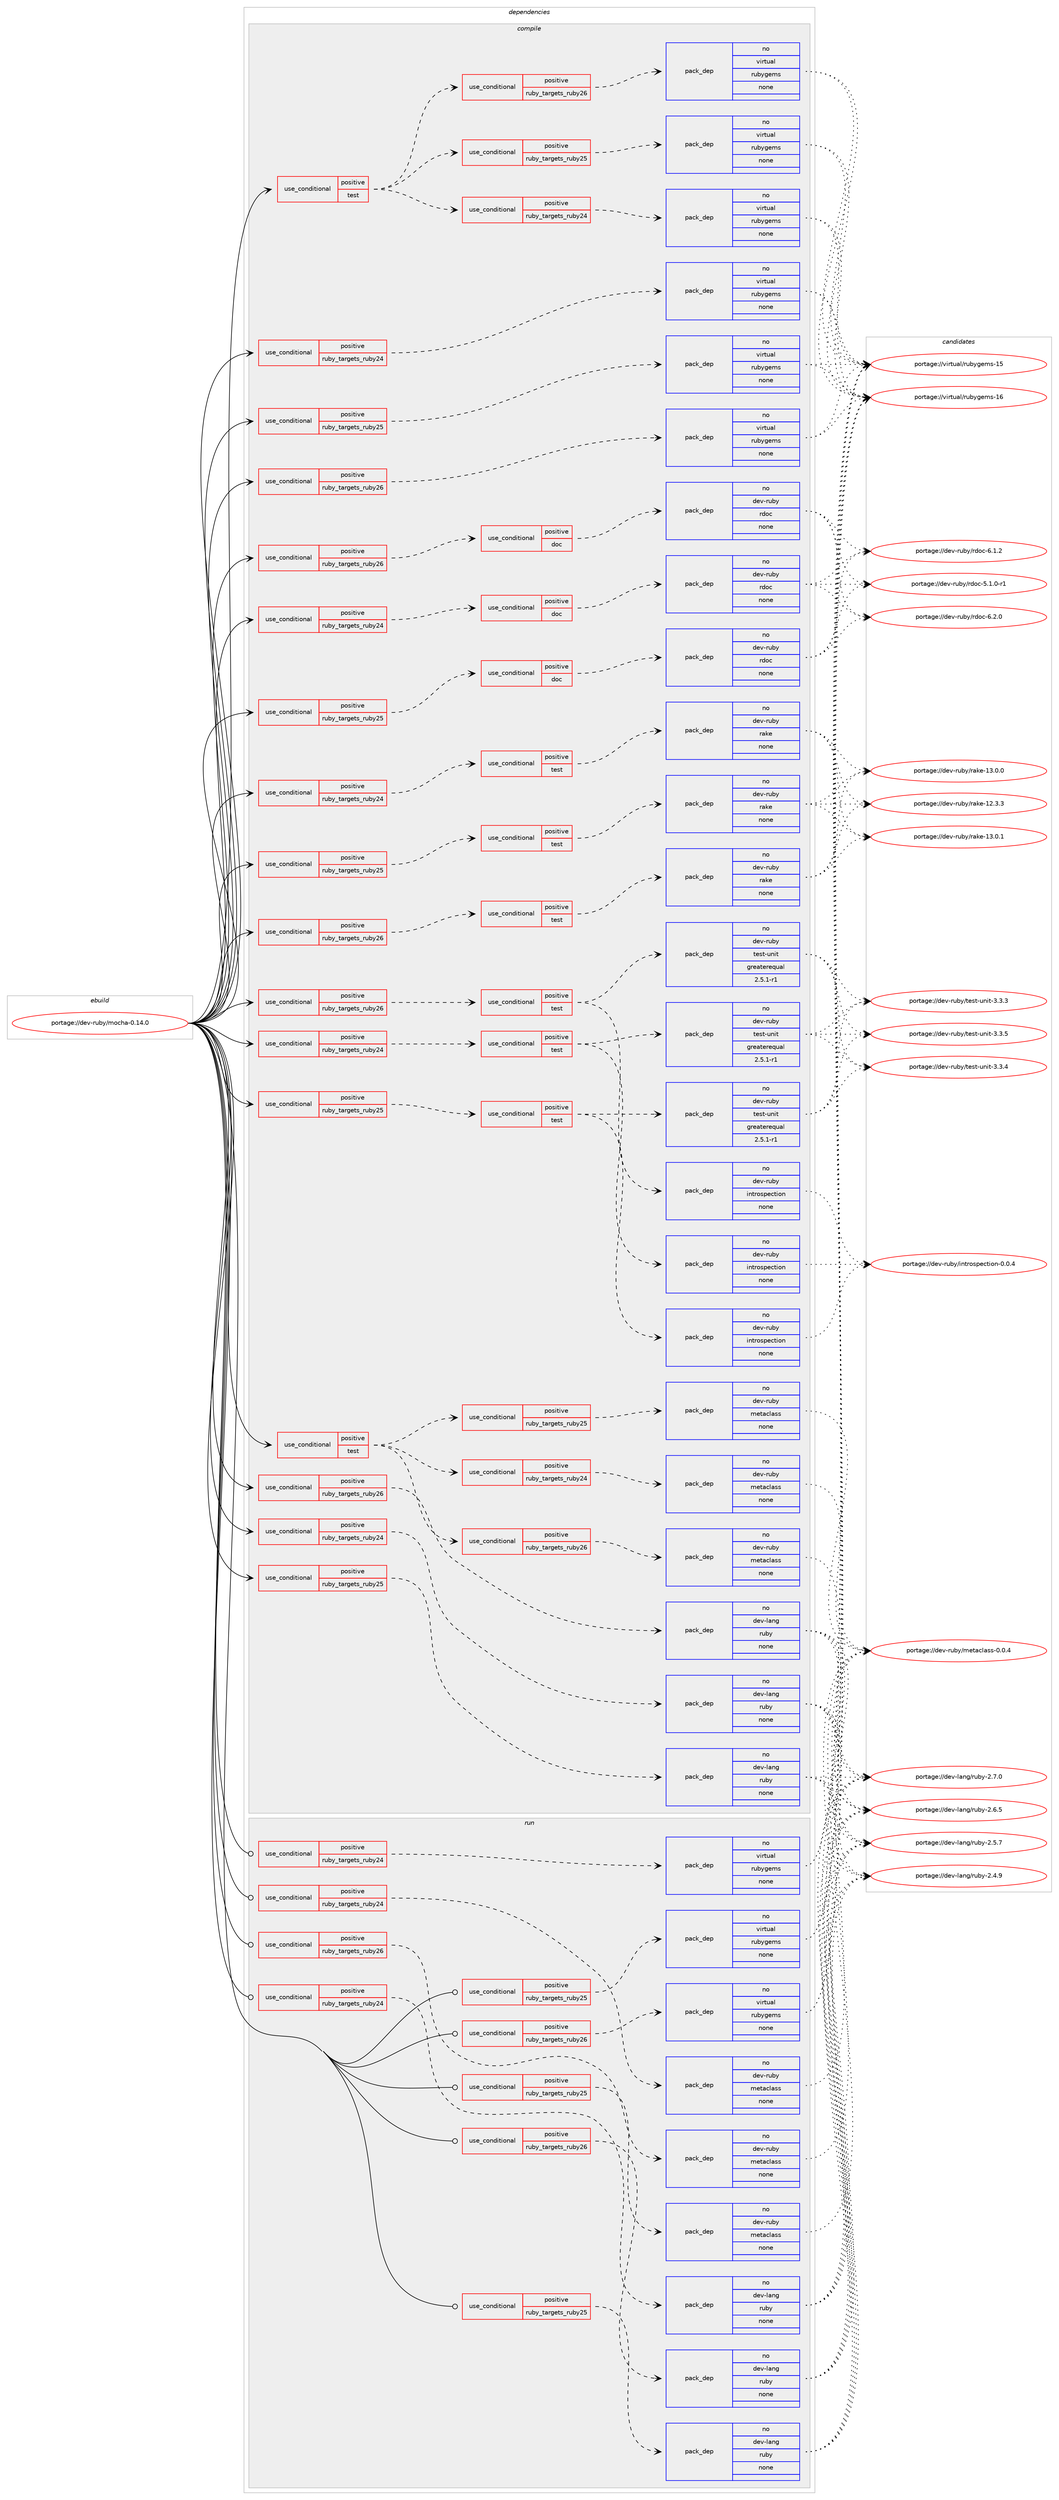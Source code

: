 digraph prolog {

# *************
# Graph options
# *************

newrank=true;
concentrate=true;
compound=true;
graph [rankdir=LR,fontname=Helvetica,fontsize=10,ranksep=1.5];#, ranksep=2.5, nodesep=0.2];
edge  [arrowhead=vee];
node  [fontname=Helvetica,fontsize=10];

# **********
# The ebuild
# **********

subgraph cluster_leftcol {
color=gray;
rank=same;
label=<<i>ebuild</i>>;
id [label="portage://dev-ruby/mocha-0.14.0", color=red, width=4, href="../dev-ruby/mocha-0.14.0.svg"];
}

# ****************
# The dependencies
# ****************

subgraph cluster_midcol {
color=gray;
label=<<i>dependencies</i>>;
subgraph cluster_compile {
fillcolor="#eeeeee";
style=filled;
label=<<i>compile</i>>;
subgraph cond81672 {
dependency345173 [label=<<TABLE BORDER="0" CELLBORDER="1" CELLSPACING="0" CELLPADDING="4"><TR><TD ROWSPAN="3" CELLPADDING="10">use_conditional</TD></TR><TR><TD>positive</TD></TR><TR><TD>ruby_targets_ruby24</TD></TR></TABLE>>, shape=none, color=red];
subgraph cond81673 {
dependency345174 [label=<<TABLE BORDER="0" CELLBORDER="1" CELLSPACING="0" CELLPADDING="4"><TR><TD ROWSPAN="3" CELLPADDING="10">use_conditional</TD></TR><TR><TD>positive</TD></TR><TR><TD>doc</TD></TR></TABLE>>, shape=none, color=red];
subgraph pack258706 {
dependency345175 [label=<<TABLE BORDER="0" CELLBORDER="1" CELLSPACING="0" CELLPADDING="4" WIDTH="220"><TR><TD ROWSPAN="6" CELLPADDING="30">pack_dep</TD></TR><TR><TD WIDTH="110">no</TD></TR><TR><TD>dev-ruby</TD></TR><TR><TD>rdoc</TD></TR><TR><TD>none</TD></TR><TR><TD></TD></TR></TABLE>>, shape=none, color=blue];
}
dependency345174:e -> dependency345175:w [weight=20,style="dashed",arrowhead="vee"];
}
dependency345173:e -> dependency345174:w [weight=20,style="dashed",arrowhead="vee"];
}
id:e -> dependency345173:w [weight=20,style="solid",arrowhead="vee"];
subgraph cond81674 {
dependency345176 [label=<<TABLE BORDER="0" CELLBORDER="1" CELLSPACING="0" CELLPADDING="4"><TR><TD ROWSPAN="3" CELLPADDING="10">use_conditional</TD></TR><TR><TD>positive</TD></TR><TR><TD>ruby_targets_ruby24</TD></TR></TABLE>>, shape=none, color=red];
subgraph cond81675 {
dependency345177 [label=<<TABLE BORDER="0" CELLBORDER="1" CELLSPACING="0" CELLPADDING="4"><TR><TD ROWSPAN="3" CELLPADDING="10">use_conditional</TD></TR><TR><TD>positive</TD></TR><TR><TD>test</TD></TR></TABLE>>, shape=none, color=red];
subgraph pack258707 {
dependency345178 [label=<<TABLE BORDER="0" CELLBORDER="1" CELLSPACING="0" CELLPADDING="4" WIDTH="220"><TR><TD ROWSPAN="6" CELLPADDING="30">pack_dep</TD></TR><TR><TD WIDTH="110">no</TD></TR><TR><TD>dev-ruby</TD></TR><TR><TD>rake</TD></TR><TR><TD>none</TD></TR><TR><TD></TD></TR></TABLE>>, shape=none, color=blue];
}
dependency345177:e -> dependency345178:w [weight=20,style="dashed",arrowhead="vee"];
}
dependency345176:e -> dependency345177:w [weight=20,style="dashed",arrowhead="vee"];
}
id:e -> dependency345176:w [weight=20,style="solid",arrowhead="vee"];
subgraph cond81676 {
dependency345179 [label=<<TABLE BORDER="0" CELLBORDER="1" CELLSPACING="0" CELLPADDING="4"><TR><TD ROWSPAN="3" CELLPADDING="10">use_conditional</TD></TR><TR><TD>positive</TD></TR><TR><TD>ruby_targets_ruby24</TD></TR></TABLE>>, shape=none, color=red];
subgraph cond81677 {
dependency345180 [label=<<TABLE BORDER="0" CELLBORDER="1" CELLSPACING="0" CELLPADDING="4"><TR><TD ROWSPAN="3" CELLPADDING="10">use_conditional</TD></TR><TR><TD>positive</TD></TR><TR><TD>test</TD></TR></TABLE>>, shape=none, color=red];
subgraph pack258708 {
dependency345181 [label=<<TABLE BORDER="0" CELLBORDER="1" CELLSPACING="0" CELLPADDING="4" WIDTH="220"><TR><TD ROWSPAN="6" CELLPADDING="30">pack_dep</TD></TR><TR><TD WIDTH="110">no</TD></TR><TR><TD>dev-ruby</TD></TR><TR><TD>test-unit</TD></TR><TR><TD>greaterequal</TD></TR><TR><TD>2.5.1-r1</TD></TR></TABLE>>, shape=none, color=blue];
}
dependency345180:e -> dependency345181:w [weight=20,style="dashed",arrowhead="vee"];
subgraph pack258709 {
dependency345182 [label=<<TABLE BORDER="0" CELLBORDER="1" CELLSPACING="0" CELLPADDING="4" WIDTH="220"><TR><TD ROWSPAN="6" CELLPADDING="30">pack_dep</TD></TR><TR><TD WIDTH="110">no</TD></TR><TR><TD>dev-ruby</TD></TR><TR><TD>introspection</TD></TR><TR><TD>none</TD></TR><TR><TD></TD></TR></TABLE>>, shape=none, color=blue];
}
dependency345180:e -> dependency345182:w [weight=20,style="dashed",arrowhead="vee"];
}
dependency345179:e -> dependency345180:w [weight=20,style="dashed",arrowhead="vee"];
}
id:e -> dependency345179:w [weight=20,style="solid",arrowhead="vee"];
subgraph cond81678 {
dependency345183 [label=<<TABLE BORDER="0" CELLBORDER="1" CELLSPACING="0" CELLPADDING="4"><TR><TD ROWSPAN="3" CELLPADDING="10">use_conditional</TD></TR><TR><TD>positive</TD></TR><TR><TD>ruby_targets_ruby24</TD></TR></TABLE>>, shape=none, color=red];
subgraph pack258710 {
dependency345184 [label=<<TABLE BORDER="0" CELLBORDER="1" CELLSPACING="0" CELLPADDING="4" WIDTH="220"><TR><TD ROWSPAN="6" CELLPADDING="30">pack_dep</TD></TR><TR><TD WIDTH="110">no</TD></TR><TR><TD>dev-lang</TD></TR><TR><TD>ruby</TD></TR><TR><TD>none</TD></TR><TR><TD></TD></TR></TABLE>>, shape=none, color=blue];
}
dependency345183:e -> dependency345184:w [weight=20,style="dashed",arrowhead="vee"];
}
id:e -> dependency345183:w [weight=20,style="solid",arrowhead="vee"];
subgraph cond81679 {
dependency345185 [label=<<TABLE BORDER="0" CELLBORDER="1" CELLSPACING="0" CELLPADDING="4"><TR><TD ROWSPAN="3" CELLPADDING="10">use_conditional</TD></TR><TR><TD>positive</TD></TR><TR><TD>ruby_targets_ruby24</TD></TR></TABLE>>, shape=none, color=red];
subgraph pack258711 {
dependency345186 [label=<<TABLE BORDER="0" CELLBORDER="1" CELLSPACING="0" CELLPADDING="4" WIDTH="220"><TR><TD ROWSPAN="6" CELLPADDING="30">pack_dep</TD></TR><TR><TD WIDTH="110">no</TD></TR><TR><TD>virtual</TD></TR><TR><TD>rubygems</TD></TR><TR><TD>none</TD></TR><TR><TD></TD></TR></TABLE>>, shape=none, color=blue];
}
dependency345185:e -> dependency345186:w [weight=20,style="dashed",arrowhead="vee"];
}
id:e -> dependency345185:w [weight=20,style="solid",arrowhead="vee"];
subgraph cond81680 {
dependency345187 [label=<<TABLE BORDER="0" CELLBORDER="1" CELLSPACING="0" CELLPADDING="4"><TR><TD ROWSPAN="3" CELLPADDING="10">use_conditional</TD></TR><TR><TD>positive</TD></TR><TR><TD>ruby_targets_ruby25</TD></TR></TABLE>>, shape=none, color=red];
subgraph cond81681 {
dependency345188 [label=<<TABLE BORDER="0" CELLBORDER="1" CELLSPACING="0" CELLPADDING="4"><TR><TD ROWSPAN="3" CELLPADDING="10">use_conditional</TD></TR><TR><TD>positive</TD></TR><TR><TD>doc</TD></TR></TABLE>>, shape=none, color=red];
subgraph pack258712 {
dependency345189 [label=<<TABLE BORDER="0" CELLBORDER="1" CELLSPACING="0" CELLPADDING="4" WIDTH="220"><TR><TD ROWSPAN="6" CELLPADDING="30">pack_dep</TD></TR><TR><TD WIDTH="110">no</TD></TR><TR><TD>dev-ruby</TD></TR><TR><TD>rdoc</TD></TR><TR><TD>none</TD></TR><TR><TD></TD></TR></TABLE>>, shape=none, color=blue];
}
dependency345188:e -> dependency345189:w [weight=20,style="dashed",arrowhead="vee"];
}
dependency345187:e -> dependency345188:w [weight=20,style="dashed",arrowhead="vee"];
}
id:e -> dependency345187:w [weight=20,style="solid",arrowhead="vee"];
subgraph cond81682 {
dependency345190 [label=<<TABLE BORDER="0" CELLBORDER="1" CELLSPACING="0" CELLPADDING="4"><TR><TD ROWSPAN="3" CELLPADDING="10">use_conditional</TD></TR><TR><TD>positive</TD></TR><TR><TD>ruby_targets_ruby25</TD></TR></TABLE>>, shape=none, color=red];
subgraph cond81683 {
dependency345191 [label=<<TABLE BORDER="0" CELLBORDER="1" CELLSPACING="0" CELLPADDING="4"><TR><TD ROWSPAN="3" CELLPADDING="10">use_conditional</TD></TR><TR><TD>positive</TD></TR><TR><TD>test</TD></TR></TABLE>>, shape=none, color=red];
subgraph pack258713 {
dependency345192 [label=<<TABLE BORDER="0" CELLBORDER="1" CELLSPACING="0" CELLPADDING="4" WIDTH="220"><TR><TD ROWSPAN="6" CELLPADDING="30">pack_dep</TD></TR><TR><TD WIDTH="110">no</TD></TR><TR><TD>dev-ruby</TD></TR><TR><TD>rake</TD></TR><TR><TD>none</TD></TR><TR><TD></TD></TR></TABLE>>, shape=none, color=blue];
}
dependency345191:e -> dependency345192:w [weight=20,style="dashed",arrowhead="vee"];
}
dependency345190:e -> dependency345191:w [weight=20,style="dashed",arrowhead="vee"];
}
id:e -> dependency345190:w [weight=20,style="solid",arrowhead="vee"];
subgraph cond81684 {
dependency345193 [label=<<TABLE BORDER="0" CELLBORDER="1" CELLSPACING="0" CELLPADDING="4"><TR><TD ROWSPAN="3" CELLPADDING="10">use_conditional</TD></TR><TR><TD>positive</TD></TR><TR><TD>ruby_targets_ruby25</TD></TR></TABLE>>, shape=none, color=red];
subgraph cond81685 {
dependency345194 [label=<<TABLE BORDER="0" CELLBORDER="1" CELLSPACING="0" CELLPADDING="4"><TR><TD ROWSPAN="3" CELLPADDING="10">use_conditional</TD></TR><TR><TD>positive</TD></TR><TR><TD>test</TD></TR></TABLE>>, shape=none, color=red];
subgraph pack258714 {
dependency345195 [label=<<TABLE BORDER="0" CELLBORDER="1" CELLSPACING="0" CELLPADDING="4" WIDTH="220"><TR><TD ROWSPAN="6" CELLPADDING="30">pack_dep</TD></TR><TR><TD WIDTH="110">no</TD></TR><TR><TD>dev-ruby</TD></TR><TR><TD>test-unit</TD></TR><TR><TD>greaterequal</TD></TR><TR><TD>2.5.1-r1</TD></TR></TABLE>>, shape=none, color=blue];
}
dependency345194:e -> dependency345195:w [weight=20,style="dashed",arrowhead="vee"];
subgraph pack258715 {
dependency345196 [label=<<TABLE BORDER="0" CELLBORDER="1" CELLSPACING="0" CELLPADDING="4" WIDTH="220"><TR><TD ROWSPAN="6" CELLPADDING="30">pack_dep</TD></TR><TR><TD WIDTH="110">no</TD></TR><TR><TD>dev-ruby</TD></TR><TR><TD>introspection</TD></TR><TR><TD>none</TD></TR><TR><TD></TD></TR></TABLE>>, shape=none, color=blue];
}
dependency345194:e -> dependency345196:w [weight=20,style="dashed",arrowhead="vee"];
}
dependency345193:e -> dependency345194:w [weight=20,style="dashed",arrowhead="vee"];
}
id:e -> dependency345193:w [weight=20,style="solid",arrowhead="vee"];
subgraph cond81686 {
dependency345197 [label=<<TABLE BORDER="0" CELLBORDER="1" CELLSPACING="0" CELLPADDING="4"><TR><TD ROWSPAN="3" CELLPADDING="10">use_conditional</TD></TR><TR><TD>positive</TD></TR><TR><TD>ruby_targets_ruby25</TD></TR></TABLE>>, shape=none, color=red];
subgraph pack258716 {
dependency345198 [label=<<TABLE BORDER="0" CELLBORDER="1" CELLSPACING="0" CELLPADDING="4" WIDTH="220"><TR><TD ROWSPAN="6" CELLPADDING="30">pack_dep</TD></TR><TR><TD WIDTH="110">no</TD></TR><TR><TD>dev-lang</TD></TR><TR><TD>ruby</TD></TR><TR><TD>none</TD></TR><TR><TD></TD></TR></TABLE>>, shape=none, color=blue];
}
dependency345197:e -> dependency345198:w [weight=20,style="dashed",arrowhead="vee"];
}
id:e -> dependency345197:w [weight=20,style="solid",arrowhead="vee"];
subgraph cond81687 {
dependency345199 [label=<<TABLE BORDER="0" CELLBORDER="1" CELLSPACING="0" CELLPADDING="4"><TR><TD ROWSPAN="3" CELLPADDING="10">use_conditional</TD></TR><TR><TD>positive</TD></TR><TR><TD>ruby_targets_ruby25</TD></TR></TABLE>>, shape=none, color=red];
subgraph pack258717 {
dependency345200 [label=<<TABLE BORDER="0" CELLBORDER="1" CELLSPACING="0" CELLPADDING="4" WIDTH="220"><TR><TD ROWSPAN="6" CELLPADDING="30">pack_dep</TD></TR><TR><TD WIDTH="110">no</TD></TR><TR><TD>virtual</TD></TR><TR><TD>rubygems</TD></TR><TR><TD>none</TD></TR><TR><TD></TD></TR></TABLE>>, shape=none, color=blue];
}
dependency345199:e -> dependency345200:w [weight=20,style="dashed",arrowhead="vee"];
}
id:e -> dependency345199:w [weight=20,style="solid",arrowhead="vee"];
subgraph cond81688 {
dependency345201 [label=<<TABLE BORDER="0" CELLBORDER="1" CELLSPACING="0" CELLPADDING="4"><TR><TD ROWSPAN="3" CELLPADDING="10">use_conditional</TD></TR><TR><TD>positive</TD></TR><TR><TD>ruby_targets_ruby26</TD></TR></TABLE>>, shape=none, color=red];
subgraph cond81689 {
dependency345202 [label=<<TABLE BORDER="0" CELLBORDER="1" CELLSPACING="0" CELLPADDING="4"><TR><TD ROWSPAN="3" CELLPADDING="10">use_conditional</TD></TR><TR><TD>positive</TD></TR><TR><TD>doc</TD></TR></TABLE>>, shape=none, color=red];
subgraph pack258718 {
dependency345203 [label=<<TABLE BORDER="0" CELLBORDER="1" CELLSPACING="0" CELLPADDING="4" WIDTH="220"><TR><TD ROWSPAN="6" CELLPADDING="30">pack_dep</TD></TR><TR><TD WIDTH="110">no</TD></TR><TR><TD>dev-ruby</TD></TR><TR><TD>rdoc</TD></TR><TR><TD>none</TD></TR><TR><TD></TD></TR></TABLE>>, shape=none, color=blue];
}
dependency345202:e -> dependency345203:w [weight=20,style="dashed",arrowhead="vee"];
}
dependency345201:e -> dependency345202:w [weight=20,style="dashed",arrowhead="vee"];
}
id:e -> dependency345201:w [weight=20,style="solid",arrowhead="vee"];
subgraph cond81690 {
dependency345204 [label=<<TABLE BORDER="0" CELLBORDER="1" CELLSPACING="0" CELLPADDING="4"><TR><TD ROWSPAN="3" CELLPADDING="10">use_conditional</TD></TR><TR><TD>positive</TD></TR><TR><TD>ruby_targets_ruby26</TD></TR></TABLE>>, shape=none, color=red];
subgraph cond81691 {
dependency345205 [label=<<TABLE BORDER="0" CELLBORDER="1" CELLSPACING="0" CELLPADDING="4"><TR><TD ROWSPAN="3" CELLPADDING="10">use_conditional</TD></TR><TR><TD>positive</TD></TR><TR><TD>test</TD></TR></TABLE>>, shape=none, color=red];
subgraph pack258719 {
dependency345206 [label=<<TABLE BORDER="0" CELLBORDER="1" CELLSPACING="0" CELLPADDING="4" WIDTH="220"><TR><TD ROWSPAN="6" CELLPADDING="30">pack_dep</TD></TR><TR><TD WIDTH="110">no</TD></TR><TR><TD>dev-ruby</TD></TR><TR><TD>rake</TD></TR><TR><TD>none</TD></TR><TR><TD></TD></TR></TABLE>>, shape=none, color=blue];
}
dependency345205:e -> dependency345206:w [weight=20,style="dashed",arrowhead="vee"];
}
dependency345204:e -> dependency345205:w [weight=20,style="dashed",arrowhead="vee"];
}
id:e -> dependency345204:w [weight=20,style="solid",arrowhead="vee"];
subgraph cond81692 {
dependency345207 [label=<<TABLE BORDER="0" CELLBORDER="1" CELLSPACING="0" CELLPADDING="4"><TR><TD ROWSPAN="3" CELLPADDING="10">use_conditional</TD></TR><TR><TD>positive</TD></TR><TR><TD>ruby_targets_ruby26</TD></TR></TABLE>>, shape=none, color=red];
subgraph cond81693 {
dependency345208 [label=<<TABLE BORDER="0" CELLBORDER="1" CELLSPACING="0" CELLPADDING="4"><TR><TD ROWSPAN="3" CELLPADDING="10">use_conditional</TD></TR><TR><TD>positive</TD></TR><TR><TD>test</TD></TR></TABLE>>, shape=none, color=red];
subgraph pack258720 {
dependency345209 [label=<<TABLE BORDER="0" CELLBORDER="1" CELLSPACING="0" CELLPADDING="4" WIDTH="220"><TR><TD ROWSPAN="6" CELLPADDING="30">pack_dep</TD></TR><TR><TD WIDTH="110">no</TD></TR><TR><TD>dev-ruby</TD></TR><TR><TD>test-unit</TD></TR><TR><TD>greaterequal</TD></TR><TR><TD>2.5.1-r1</TD></TR></TABLE>>, shape=none, color=blue];
}
dependency345208:e -> dependency345209:w [weight=20,style="dashed",arrowhead="vee"];
subgraph pack258721 {
dependency345210 [label=<<TABLE BORDER="0" CELLBORDER="1" CELLSPACING="0" CELLPADDING="4" WIDTH="220"><TR><TD ROWSPAN="6" CELLPADDING="30">pack_dep</TD></TR><TR><TD WIDTH="110">no</TD></TR><TR><TD>dev-ruby</TD></TR><TR><TD>introspection</TD></TR><TR><TD>none</TD></TR><TR><TD></TD></TR></TABLE>>, shape=none, color=blue];
}
dependency345208:e -> dependency345210:w [weight=20,style="dashed",arrowhead="vee"];
}
dependency345207:e -> dependency345208:w [weight=20,style="dashed",arrowhead="vee"];
}
id:e -> dependency345207:w [weight=20,style="solid",arrowhead="vee"];
subgraph cond81694 {
dependency345211 [label=<<TABLE BORDER="0" CELLBORDER="1" CELLSPACING="0" CELLPADDING="4"><TR><TD ROWSPAN="3" CELLPADDING="10">use_conditional</TD></TR><TR><TD>positive</TD></TR><TR><TD>ruby_targets_ruby26</TD></TR></TABLE>>, shape=none, color=red];
subgraph pack258722 {
dependency345212 [label=<<TABLE BORDER="0" CELLBORDER="1" CELLSPACING="0" CELLPADDING="4" WIDTH="220"><TR><TD ROWSPAN="6" CELLPADDING="30">pack_dep</TD></TR><TR><TD WIDTH="110">no</TD></TR><TR><TD>dev-lang</TD></TR><TR><TD>ruby</TD></TR><TR><TD>none</TD></TR><TR><TD></TD></TR></TABLE>>, shape=none, color=blue];
}
dependency345211:e -> dependency345212:w [weight=20,style="dashed",arrowhead="vee"];
}
id:e -> dependency345211:w [weight=20,style="solid",arrowhead="vee"];
subgraph cond81695 {
dependency345213 [label=<<TABLE BORDER="0" CELLBORDER="1" CELLSPACING="0" CELLPADDING="4"><TR><TD ROWSPAN="3" CELLPADDING="10">use_conditional</TD></TR><TR><TD>positive</TD></TR><TR><TD>ruby_targets_ruby26</TD></TR></TABLE>>, shape=none, color=red];
subgraph pack258723 {
dependency345214 [label=<<TABLE BORDER="0" CELLBORDER="1" CELLSPACING="0" CELLPADDING="4" WIDTH="220"><TR><TD ROWSPAN="6" CELLPADDING="30">pack_dep</TD></TR><TR><TD WIDTH="110">no</TD></TR><TR><TD>virtual</TD></TR><TR><TD>rubygems</TD></TR><TR><TD>none</TD></TR><TR><TD></TD></TR></TABLE>>, shape=none, color=blue];
}
dependency345213:e -> dependency345214:w [weight=20,style="dashed",arrowhead="vee"];
}
id:e -> dependency345213:w [weight=20,style="solid",arrowhead="vee"];
subgraph cond81696 {
dependency345215 [label=<<TABLE BORDER="0" CELLBORDER="1" CELLSPACING="0" CELLPADDING="4"><TR><TD ROWSPAN="3" CELLPADDING="10">use_conditional</TD></TR><TR><TD>positive</TD></TR><TR><TD>test</TD></TR></TABLE>>, shape=none, color=red];
subgraph cond81697 {
dependency345216 [label=<<TABLE BORDER="0" CELLBORDER="1" CELLSPACING="0" CELLPADDING="4"><TR><TD ROWSPAN="3" CELLPADDING="10">use_conditional</TD></TR><TR><TD>positive</TD></TR><TR><TD>ruby_targets_ruby24</TD></TR></TABLE>>, shape=none, color=red];
subgraph pack258724 {
dependency345217 [label=<<TABLE BORDER="0" CELLBORDER="1" CELLSPACING="0" CELLPADDING="4" WIDTH="220"><TR><TD ROWSPAN="6" CELLPADDING="30">pack_dep</TD></TR><TR><TD WIDTH="110">no</TD></TR><TR><TD>dev-ruby</TD></TR><TR><TD>metaclass</TD></TR><TR><TD>none</TD></TR><TR><TD></TD></TR></TABLE>>, shape=none, color=blue];
}
dependency345216:e -> dependency345217:w [weight=20,style="dashed",arrowhead="vee"];
}
dependency345215:e -> dependency345216:w [weight=20,style="dashed",arrowhead="vee"];
subgraph cond81698 {
dependency345218 [label=<<TABLE BORDER="0" CELLBORDER="1" CELLSPACING="0" CELLPADDING="4"><TR><TD ROWSPAN="3" CELLPADDING="10">use_conditional</TD></TR><TR><TD>positive</TD></TR><TR><TD>ruby_targets_ruby25</TD></TR></TABLE>>, shape=none, color=red];
subgraph pack258725 {
dependency345219 [label=<<TABLE BORDER="0" CELLBORDER="1" CELLSPACING="0" CELLPADDING="4" WIDTH="220"><TR><TD ROWSPAN="6" CELLPADDING="30">pack_dep</TD></TR><TR><TD WIDTH="110">no</TD></TR><TR><TD>dev-ruby</TD></TR><TR><TD>metaclass</TD></TR><TR><TD>none</TD></TR><TR><TD></TD></TR></TABLE>>, shape=none, color=blue];
}
dependency345218:e -> dependency345219:w [weight=20,style="dashed",arrowhead="vee"];
}
dependency345215:e -> dependency345218:w [weight=20,style="dashed",arrowhead="vee"];
subgraph cond81699 {
dependency345220 [label=<<TABLE BORDER="0" CELLBORDER="1" CELLSPACING="0" CELLPADDING="4"><TR><TD ROWSPAN="3" CELLPADDING="10">use_conditional</TD></TR><TR><TD>positive</TD></TR><TR><TD>ruby_targets_ruby26</TD></TR></TABLE>>, shape=none, color=red];
subgraph pack258726 {
dependency345221 [label=<<TABLE BORDER="0" CELLBORDER="1" CELLSPACING="0" CELLPADDING="4" WIDTH="220"><TR><TD ROWSPAN="6" CELLPADDING="30">pack_dep</TD></TR><TR><TD WIDTH="110">no</TD></TR><TR><TD>dev-ruby</TD></TR><TR><TD>metaclass</TD></TR><TR><TD>none</TD></TR><TR><TD></TD></TR></TABLE>>, shape=none, color=blue];
}
dependency345220:e -> dependency345221:w [weight=20,style="dashed",arrowhead="vee"];
}
dependency345215:e -> dependency345220:w [weight=20,style="dashed",arrowhead="vee"];
}
id:e -> dependency345215:w [weight=20,style="solid",arrowhead="vee"];
subgraph cond81700 {
dependency345222 [label=<<TABLE BORDER="0" CELLBORDER="1" CELLSPACING="0" CELLPADDING="4"><TR><TD ROWSPAN="3" CELLPADDING="10">use_conditional</TD></TR><TR><TD>positive</TD></TR><TR><TD>test</TD></TR></TABLE>>, shape=none, color=red];
subgraph cond81701 {
dependency345223 [label=<<TABLE BORDER="0" CELLBORDER="1" CELLSPACING="0" CELLPADDING="4"><TR><TD ROWSPAN="3" CELLPADDING="10">use_conditional</TD></TR><TR><TD>positive</TD></TR><TR><TD>ruby_targets_ruby24</TD></TR></TABLE>>, shape=none, color=red];
subgraph pack258727 {
dependency345224 [label=<<TABLE BORDER="0" CELLBORDER="1" CELLSPACING="0" CELLPADDING="4" WIDTH="220"><TR><TD ROWSPAN="6" CELLPADDING="30">pack_dep</TD></TR><TR><TD WIDTH="110">no</TD></TR><TR><TD>virtual</TD></TR><TR><TD>rubygems</TD></TR><TR><TD>none</TD></TR><TR><TD></TD></TR></TABLE>>, shape=none, color=blue];
}
dependency345223:e -> dependency345224:w [weight=20,style="dashed",arrowhead="vee"];
}
dependency345222:e -> dependency345223:w [weight=20,style="dashed",arrowhead="vee"];
subgraph cond81702 {
dependency345225 [label=<<TABLE BORDER="0" CELLBORDER="1" CELLSPACING="0" CELLPADDING="4"><TR><TD ROWSPAN="3" CELLPADDING="10">use_conditional</TD></TR><TR><TD>positive</TD></TR><TR><TD>ruby_targets_ruby25</TD></TR></TABLE>>, shape=none, color=red];
subgraph pack258728 {
dependency345226 [label=<<TABLE BORDER="0" CELLBORDER="1" CELLSPACING="0" CELLPADDING="4" WIDTH="220"><TR><TD ROWSPAN="6" CELLPADDING="30">pack_dep</TD></TR><TR><TD WIDTH="110">no</TD></TR><TR><TD>virtual</TD></TR><TR><TD>rubygems</TD></TR><TR><TD>none</TD></TR><TR><TD></TD></TR></TABLE>>, shape=none, color=blue];
}
dependency345225:e -> dependency345226:w [weight=20,style="dashed",arrowhead="vee"];
}
dependency345222:e -> dependency345225:w [weight=20,style="dashed",arrowhead="vee"];
subgraph cond81703 {
dependency345227 [label=<<TABLE BORDER="0" CELLBORDER="1" CELLSPACING="0" CELLPADDING="4"><TR><TD ROWSPAN="3" CELLPADDING="10">use_conditional</TD></TR><TR><TD>positive</TD></TR><TR><TD>ruby_targets_ruby26</TD></TR></TABLE>>, shape=none, color=red];
subgraph pack258729 {
dependency345228 [label=<<TABLE BORDER="0" CELLBORDER="1" CELLSPACING="0" CELLPADDING="4" WIDTH="220"><TR><TD ROWSPAN="6" CELLPADDING="30">pack_dep</TD></TR><TR><TD WIDTH="110">no</TD></TR><TR><TD>virtual</TD></TR><TR><TD>rubygems</TD></TR><TR><TD>none</TD></TR><TR><TD></TD></TR></TABLE>>, shape=none, color=blue];
}
dependency345227:e -> dependency345228:w [weight=20,style="dashed",arrowhead="vee"];
}
dependency345222:e -> dependency345227:w [weight=20,style="dashed",arrowhead="vee"];
}
id:e -> dependency345222:w [weight=20,style="solid",arrowhead="vee"];
}
subgraph cluster_compileandrun {
fillcolor="#eeeeee";
style=filled;
label=<<i>compile and run</i>>;
}
subgraph cluster_run {
fillcolor="#eeeeee";
style=filled;
label=<<i>run</i>>;
subgraph cond81704 {
dependency345229 [label=<<TABLE BORDER="0" CELLBORDER="1" CELLSPACING="0" CELLPADDING="4"><TR><TD ROWSPAN="3" CELLPADDING="10">use_conditional</TD></TR><TR><TD>positive</TD></TR><TR><TD>ruby_targets_ruby24</TD></TR></TABLE>>, shape=none, color=red];
subgraph pack258730 {
dependency345230 [label=<<TABLE BORDER="0" CELLBORDER="1" CELLSPACING="0" CELLPADDING="4" WIDTH="220"><TR><TD ROWSPAN="6" CELLPADDING="30">pack_dep</TD></TR><TR><TD WIDTH="110">no</TD></TR><TR><TD>dev-lang</TD></TR><TR><TD>ruby</TD></TR><TR><TD>none</TD></TR><TR><TD></TD></TR></TABLE>>, shape=none, color=blue];
}
dependency345229:e -> dependency345230:w [weight=20,style="dashed",arrowhead="vee"];
}
id:e -> dependency345229:w [weight=20,style="solid",arrowhead="odot"];
subgraph cond81705 {
dependency345231 [label=<<TABLE BORDER="0" CELLBORDER="1" CELLSPACING="0" CELLPADDING="4"><TR><TD ROWSPAN="3" CELLPADDING="10">use_conditional</TD></TR><TR><TD>positive</TD></TR><TR><TD>ruby_targets_ruby24</TD></TR></TABLE>>, shape=none, color=red];
subgraph pack258731 {
dependency345232 [label=<<TABLE BORDER="0" CELLBORDER="1" CELLSPACING="0" CELLPADDING="4" WIDTH="220"><TR><TD ROWSPAN="6" CELLPADDING="30">pack_dep</TD></TR><TR><TD WIDTH="110">no</TD></TR><TR><TD>dev-ruby</TD></TR><TR><TD>metaclass</TD></TR><TR><TD>none</TD></TR><TR><TD></TD></TR></TABLE>>, shape=none, color=blue];
}
dependency345231:e -> dependency345232:w [weight=20,style="dashed",arrowhead="vee"];
}
id:e -> dependency345231:w [weight=20,style="solid",arrowhead="odot"];
subgraph cond81706 {
dependency345233 [label=<<TABLE BORDER="0" CELLBORDER="1" CELLSPACING="0" CELLPADDING="4"><TR><TD ROWSPAN="3" CELLPADDING="10">use_conditional</TD></TR><TR><TD>positive</TD></TR><TR><TD>ruby_targets_ruby24</TD></TR></TABLE>>, shape=none, color=red];
subgraph pack258732 {
dependency345234 [label=<<TABLE BORDER="0" CELLBORDER="1" CELLSPACING="0" CELLPADDING="4" WIDTH="220"><TR><TD ROWSPAN="6" CELLPADDING="30">pack_dep</TD></TR><TR><TD WIDTH="110">no</TD></TR><TR><TD>virtual</TD></TR><TR><TD>rubygems</TD></TR><TR><TD>none</TD></TR><TR><TD></TD></TR></TABLE>>, shape=none, color=blue];
}
dependency345233:e -> dependency345234:w [weight=20,style="dashed",arrowhead="vee"];
}
id:e -> dependency345233:w [weight=20,style="solid",arrowhead="odot"];
subgraph cond81707 {
dependency345235 [label=<<TABLE BORDER="0" CELLBORDER="1" CELLSPACING="0" CELLPADDING="4"><TR><TD ROWSPAN="3" CELLPADDING="10">use_conditional</TD></TR><TR><TD>positive</TD></TR><TR><TD>ruby_targets_ruby25</TD></TR></TABLE>>, shape=none, color=red];
subgraph pack258733 {
dependency345236 [label=<<TABLE BORDER="0" CELLBORDER="1" CELLSPACING="0" CELLPADDING="4" WIDTH="220"><TR><TD ROWSPAN="6" CELLPADDING="30">pack_dep</TD></TR><TR><TD WIDTH="110">no</TD></TR><TR><TD>dev-lang</TD></TR><TR><TD>ruby</TD></TR><TR><TD>none</TD></TR><TR><TD></TD></TR></TABLE>>, shape=none, color=blue];
}
dependency345235:e -> dependency345236:w [weight=20,style="dashed",arrowhead="vee"];
}
id:e -> dependency345235:w [weight=20,style="solid",arrowhead="odot"];
subgraph cond81708 {
dependency345237 [label=<<TABLE BORDER="0" CELLBORDER="1" CELLSPACING="0" CELLPADDING="4"><TR><TD ROWSPAN="3" CELLPADDING="10">use_conditional</TD></TR><TR><TD>positive</TD></TR><TR><TD>ruby_targets_ruby25</TD></TR></TABLE>>, shape=none, color=red];
subgraph pack258734 {
dependency345238 [label=<<TABLE BORDER="0" CELLBORDER="1" CELLSPACING="0" CELLPADDING="4" WIDTH="220"><TR><TD ROWSPAN="6" CELLPADDING="30">pack_dep</TD></TR><TR><TD WIDTH="110">no</TD></TR><TR><TD>dev-ruby</TD></TR><TR><TD>metaclass</TD></TR><TR><TD>none</TD></TR><TR><TD></TD></TR></TABLE>>, shape=none, color=blue];
}
dependency345237:e -> dependency345238:w [weight=20,style="dashed",arrowhead="vee"];
}
id:e -> dependency345237:w [weight=20,style="solid",arrowhead="odot"];
subgraph cond81709 {
dependency345239 [label=<<TABLE BORDER="0" CELLBORDER="1" CELLSPACING="0" CELLPADDING="4"><TR><TD ROWSPAN="3" CELLPADDING="10">use_conditional</TD></TR><TR><TD>positive</TD></TR><TR><TD>ruby_targets_ruby25</TD></TR></TABLE>>, shape=none, color=red];
subgraph pack258735 {
dependency345240 [label=<<TABLE BORDER="0" CELLBORDER="1" CELLSPACING="0" CELLPADDING="4" WIDTH="220"><TR><TD ROWSPAN="6" CELLPADDING="30">pack_dep</TD></TR><TR><TD WIDTH="110">no</TD></TR><TR><TD>virtual</TD></TR><TR><TD>rubygems</TD></TR><TR><TD>none</TD></TR><TR><TD></TD></TR></TABLE>>, shape=none, color=blue];
}
dependency345239:e -> dependency345240:w [weight=20,style="dashed",arrowhead="vee"];
}
id:e -> dependency345239:w [weight=20,style="solid",arrowhead="odot"];
subgraph cond81710 {
dependency345241 [label=<<TABLE BORDER="0" CELLBORDER="1" CELLSPACING="0" CELLPADDING="4"><TR><TD ROWSPAN="3" CELLPADDING="10">use_conditional</TD></TR><TR><TD>positive</TD></TR><TR><TD>ruby_targets_ruby26</TD></TR></TABLE>>, shape=none, color=red];
subgraph pack258736 {
dependency345242 [label=<<TABLE BORDER="0" CELLBORDER="1" CELLSPACING="0" CELLPADDING="4" WIDTH="220"><TR><TD ROWSPAN="6" CELLPADDING="30">pack_dep</TD></TR><TR><TD WIDTH="110">no</TD></TR><TR><TD>dev-lang</TD></TR><TR><TD>ruby</TD></TR><TR><TD>none</TD></TR><TR><TD></TD></TR></TABLE>>, shape=none, color=blue];
}
dependency345241:e -> dependency345242:w [weight=20,style="dashed",arrowhead="vee"];
}
id:e -> dependency345241:w [weight=20,style="solid",arrowhead="odot"];
subgraph cond81711 {
dependency345243 [label=<<TABLE BORDER="0" CELLBORDER="1" CELLSPACING="0" CELLPADDING="4"><TR><TD ROWSPAN="3" CELLPADDING="10">use_conditional</TD></TR><TR><TD>positive</TD></TR><TR><TD>ruby_targets_ruby26</TD></TR></TABLE>>, shape=none, color=red];
subgraph pack258737 {
dependency345244 [label=<<TABLE BORDER="0" CELLBORDER="1" CELLSPACING="0" CELLPADDING="4" WIDTH="220"><TR><TD ROWSPAN="6" CELLPADDING="30">pack_dep</TD></TR><TR><TD WIDTH="110">no</TD></TR><TR><TD>dev-ruby</TD></TR><TR><TD>metaclass</TD></TR><TR><TD>none</TD></TR><TR><TD></TD></TR></TABLE>>, shape=none, color=blue];
}
dependency345243:e -> dependency345244:w [weight=20,style="dashed",arrowhead="vee"];
}
id:e -> dependency345243:w [weight=20,style="solid",arrowhead="odot"];
subgraph cond81712 {
dependency345245 [label=<<TABLE BORDER="0" CELLBORDER="1" CELLSPACING="0" CELLPADDING="4"><TR><TD ROWSPAN="3" CELLPADDING="10">use_conditional</TD></TR><TR><TD>positive</TD></TR><TR><TD>ruby_targets_ruby26</TD></TR></TABLE>>, shape=none, color=red];
subgraph pack258738 {
dependency345246 [label=<<TABLE BORDER="0" CELLBORDER="1" CELLSPACING="0" CELLPADDING="4" WIDTH="220"><TR><TD ROWSPAN="6" CELLPADDING="30">pack_dep</TD></TR><TR><TD WIDTH="110">no</TD></TR><TR><TD>virtual</TD></TR><TR><TD>rubygems</TD></TR><TR><TD>none</TD></TR><TR><TD></TD></TR></TABLE>>, shape=none, color=blue];
}
dependency345245:e -> dependency345246:w [weight=20,style="dashed",arrowhead="vee"];
}
id:e -> dependency345245:w [weight=20,style="solid",arrowhead="odot"];
}
}

# **************
# The candidates
# **************

subgraph cluster_choices {
rank=same;
color=gray;
label=<<i>candidates</i>>;

subgraph choice258706 {
color=black;
nodesep=1;
choice10010111845114117981214711410011199455446504648 [label="portage://dev-ruby/rdoc-6.2.0", color=red, width=4,href="../dev-ruby/rdoc-6.2.0.svg"];
choice10010111845114117981214711410011199455446494650 [label="portage://dev-ruby/rdoc-6.1.2", color=red, width=4,href="../dev-ruby/rdoc-6.1.2.svg"];
choice100101118451141179812147114100111994553464946484511449 [label="portage://dev-ruby/rdoc-5.1.0-r1", color=red, width=4,href="../dev-ruby/rdoc-5.1.0-r1.svg"];
dependency345175:e -> choice10010111845114117981214711410011199455446504648:w [style=dotted,weight="100"];
dependency345175:e -> choice10010111845114117981214711410011199455446494650:w [style=dotted,weight="100"];
dependency345175:e -> choice100101118451141179812147114100111994553464946484511449:w [style=dotted,weight="100"];
}
subgraph choice258707 {
color=black;
nodesep=1;
choice1001011184511411798121471149710710145495146484649 [label="portage://dev-ruby/rake-13.0.1", color=red, width=4,href="../dev-ruby/rake-13.0.1.svg"];
choice1001011184511411798121471149710710145495146484648 [label="portage://dev-ruby/rake-13.0.0", color=red, width=4,href="../dev-ruby/rake-13.0.0.svg"];
choice1001011184511411798121471149710710145495046514651 [label="portage://dev-ruby/rake-12.3.3", color=red, width=4,href="../dev-ruby/rake-12.3.3.svg"];
dependency345178:e -> choice1001011184511411798121471149710710145495146484649:w [style=dotted,weight="100"];
dependency345178:e -> choice1001011184511411798121471149710710145495146484648:w [style=dotted,weight="100"];
dependency345178:e -> choice1001011184511411798121471149710710145495046514651:w [style=dotted,weight="100"];
}
subgraph choice258708 {
color=black;
nodesep=1;
choice10010111845114117981214711610111511645117110105116455146514653 [label="portage://dev-ruby/test-unit-3.3.5", color=red, width=4,href="../dev-ruby/test-unit-3.3.5.svg"];
choice10010111845114117981214711610111511645117110105116455146514652 [label="portage://dev-ruby/test-unit-3.3.4", color=red, width=4,href="../dev-ruby/test-unit-3.3.4.svg"];
choice10010111845114117981214711610111511645117110105116455146514651 [label="portage://dev-ruby/test-unit-3.3.3", color=red, width=4,href="../dev-ruby/test-unit-3.3.3.svg"];
dependency345181:e -> choice10010111845114117981214711610111511645117110105116455146514653:w [style=dotted,weight="100"];
dependency345181:e -> choice10010111845114117981214711610111511645117110105116455146514652:w [style=dotted,weight="100"];
dependency345181:e -> choice10010111845114117981214711610111511645117110105116455146514651:w [style=dotted,weight="100"];
}
subgraph choice258709 {
color=black;
nodesep=1;
choice10010111845114117981214710511011611411111511210199116105111110454846484652 [label="portage://dev-ruby/introspection-0.0.4", color=red, width=4,href="../dev-ruby/introspection-0.0.4.svg"];
dependency345182:e -> choice10010111845114117981214710511011611411111511210199116105111110454846484652:w [style=dotted,weight="100"];
}
subgraph choice258710 {
color=black;
nodesep=1;
choice10010111845108971101034711411798121455046554648 [label="portage://dev-lang/ruby-2.7.0", color=red, width=4,href="../dev-lang/ruby-2.7.0.svg"];
choice10010111845108971101034711411798121455046544653 [label="portage://dev-lang/ruby-2.6.5", color=red, width=4,href="../dev-lang/ruby-2.6.5.svg"];
choice10010111845108971101034711411798121455046534655 [label="portage://dev-lang/ruby-2.5.7", color=red, width=4,href="../dev-lang/ruby-2.5.7.svg"];
choice10010111845108971101034711411798121455046524657 [label="portage://dev-lang/ruby-2.4.9", color=red, width=4,href="../dev-lang/ruby-2.4.9.svg"];
dependency345184:e -> choice10010111845108971101034711411798121455046554648:w [style=dotted,weight="100"];
dependency345184:e -> choice10010111845108971101034711411798121455046544653:w [style=dotted,weight="100"];
dependency345184:e -> choice10010111845108971101034711411798121455046534655:w [style=dotted,weight="100"];
dependency345184:e -> choice10010111845108971101034711411798121455046524657:w [style=dotted,weight="100"];
}
subgraph choice258711 {
color=black;
nodesep=1;
choice118105114116117971084711411798121103101109115454954 [label="portage://virtual/rubygems-16", color=red, width=4,href="../virtual/rubygems-16.svg"];
choice118105114116117971084711411798121103101109115454953 [label="portage://virtual/rubygems-15", color=red, width=4,href="../virtual/rubygems-15.svg"];
dependency345186:e -> choice118105114116117971084711411798121103101109115454954:w [style=dotted,weight="100"];
dependency345186:e -> choice118105114116117971084711411798121103101109115454953:w [style=dotted,weight="100"];
}
subgraph choice258712 {
color=black;
nodesep=1;
choice10010111845114117981214711410011199455446504648 [label="portage://dev-ruby/rdoc-6.2.0", color=red, width=4,href="../dev-ruby/rdoc-6.2.0.svg"];
choice10010111845114117981214711410011199455446494650 [label="portage://dev-ruby/rdoc-6.1.2", color=red, width=4,href="../dev-ruby/rdoc-6.1.2.svg"];
choice100101118451141179812147114100111994553464946484511449 [label="portage://dev-ruby/rdoc-5.1.0-r1", color=red, width=4,href="../dev-ruby/rdoc-5.1.0-r1.svg"];
dependency345189:e -> choice10010111845114117981214711410011199455446504648:w [style=dotted,weight="100"];
dependency345189:e -> choice10010111845114117981214711410011199455446494650:w [style=dotted,weight="100"];
dependency345189:e -> choice100101118451141179812147114100111994553464946484511449:w [style=dotted,weight="100"];
}
subgraph choice258713 {
color=black;
nodesep=1;
choice1001011184511411798121471149710710145495146484649 [label="portage://dev-ruby/rake-13.0.1", color=red, width=4,href="../dev-ruby/rake-13.0.1.svg"];
choice1001011184511411798121471149710710145495146484648 [label="portage://dev-ruby/rake-13.0.0", color=red, width=4,href="../dev-ruby/rake-13.0.0.svg"];
choice1001011184511411798121471149710710145495046514651 [label="portage://dev-ruby/rake-12.3.3", color=red, width=4,href="../dev-ruby/rake-12.3.3.svg"];
dependency345192:e -> choice1001011184511411798121471149710710145495146484649:w [style=dotted,weight="100"];
dependency345192:e -> choice1001011184511411798121471149710710145495146484648:w [style=dotted,weight="100"];
dependency345192:e -> choice1001011184511411798121471149710710145495046514651:w [style=dotted,weight="100"];
}
subgraph choice258714 {
color=black;
nodesep=1;
choice10010111845114117981214711610111511645117110105116455146514653 [label="portage://dev-ruby/test-unit-3.3.5", color=red, width=4,href="../dev-ruby/test-unit-3.3.5.svg"];
choice10010111845114117981214711610111511645117110105116455146514652 [label="portage://dev-ruby/test-unit-3.3.4", color=red, width=4,href="../dev-ruby/test-unit-3.3.4.svg"];
choice10010111845114117981214711610111511645117110105116455146514651 [label="portage://dev-ruby/test-unit-3.3.3", color=red, width=4,href="../dev-ruby/test-unit-3.3.3.svg"];
dependency345195:e -> choice10010111845114117981214711610111511645117110105116455146514653:w [style=dotted,weight="100"];
dependency345195:e -> choice10010111845114117981214711610111511645117110105116455146514652:w [style=dotted,weight="100"];
dependency345195:e -> choice10010111845114117981214711610111511645117110105116455146514651:w [style=dotted,weight="100"];
}
subgraph choice258715 {
color=black;
nodesep=1;
choice10010111845114117981214710511011611411111511210199116105111110454846484652 [label="portage://dev-ruby/introspection-0.0.4", color=red, width=4,href="../dev-ruby/introspection-0.0.4.svg"];
dependency345196:e -> choice10010111845114117981214710511011611411111511210199116105111110454846484652:w [style=dotted,weight="100"];
}
subgraph choice258716 {
color=black;
nodesep=1;
choice10010111845108971101034711411798121455046554648 [label="portage://dev-lang/ruby-2.7.0", color=red, width=4,href="../dev-lang/ruby-2.7.0.svg"];
choice10010111845108971101034711411798121455046544653 [label="portage://dev-lang/ruby-2.6.5", color=red, width=4,href="../dev-lang/ruby-2.6.5.svg"];
choice10010111845108971101034711411798121455046534655 [label="portage://dev-lang/ruby-2.5.7", color=red, width=4,href="../dev-lang/ruby-2.5.7.svg"];
choice10010111845108971101034711411798121455046524657 [label="portage://dev-lang/ruby-2.4.9", color=red, width=4,href="../dev-lang/ruby-2.4.9.svg"];
dependency345198:e -> choice10010111845108971101034711411798121455046554648:w [style=dotted,weight="100"];
dependency345198:e -> choice10010111845108971101034711411798121455046544653:w [style=dotted,weight="100"];
dependency345198:e -> choice10010111845108971101034711411798121455046534655:w [style=dotted,weight="100"];
dependency345198:e -> choice10010111845108971101034711411798121455046524657:w [style=dotted,weight="100"];
}
subgraph choice258717 {
color=black;
nodesep=1;
choice118105114116117971084711411798121103101109115454954 [label="portage://virtual/rubygems-16", color=red, width=4,href="../virtual/rubygems-16.svg"];
choice118105114116117971084711411798121103101109115454953 [label="portage://virtual/rubygems-15", color=red, width=4,href="../virtual/rubygems-15.svg"];
dependency345200:e -> choice118105114116117971084711411798121103101109115454954:w [style=dotted,weight="100"];
dependency345200:e -> choice118105114116117971084711411798121103101109115454953:w [style=dotted,weight="100"];
}
subgraph choice258718 {
color=black;
nodesep=1;
choice10010111845114117981214711410011199455446504648 [label="portage://dev-ruby/rdoc-6.2.0", color=red, width=4,href="../dev-ruby/rdoc-6.2.0.svg"];
choice10010111845114117981214711410011199455446494650 [label="portage://dev-ruby/rdoc-6.1.2", color=red, width=4,href="../dev-ruby/rdoc-6.1.2.svg"];
choice100101118451141179812147114100111994553464946484511449 [label="portage://dev-ruby/rdoc-5.1.0-r1", color=red, width=4,href="../dev-ruby/rdoc-5.1.0-r1.svg"];
dependency345203:e -> choice10010111845114117981214711410011199455446504648:w [style=dotted,weight="100"];
dependency345203:e -> choice10010111845114117981214711410011199455446494650:w [style=dotted,weight="100"];
dependency345203:e -> choice100101118451141179812147114100111994553464946484511449:w [style=dotted,weight="100"];
}
subgraph choice258719 {
color=black;
nodesep=1;
choice1001011184511411798121471149710710145495146484649 [label="portage://dev-ruby/rake-13.0.1", color=red, width=4,href="../dev-ruby/rake-13.0.1.svg"];
choice1001011184511411798121471149710710145495146484648 [label="portage://dev-ruby/rake-13.0.0", color=red, width=4,href="../dev-ruby/rake-13.0.0.svg"];
choice1001011184511411798121471149710710145495046514651 [label="portage://dev-ruby/rake-12.3.3", color=red, width=4,href="../dev-ruby/rake-12.3.3.svg"];
dependency345206:e -> choice1001011184511411798121471149710710145495146484649:w [style=dotted,weight="100"];
dependency345206:e -> choice1001011184511411798121471149710710145495146484648:w [style=dotted,weight="100"];
dependency345206:e -> choice1001011184511411798121471149710710145495046514651:w [style=dotted,weight="100"];
}
subgraph choice258720 {
color=black;
nodesep=1;
choice10010111845114117981214711610111511645117110105116455146514653 [label="portage://dev-ruby/test-unit-3.3.5", color=red, width=4,href="../dev-ruby/test-unit-3.3.5.svg"];
choice10010111845114117981214711610111511645117110105116455146514652 [label="portage://dev-ruby/test-unit-3.3.4", color=red, width=4,href="../dev-ruby/test-unit-3.3.4.svg"];
choice10010111845114117981214711610111511645117110105116455146514651 [label="portage://dev-ruby/test-unit-3.3.3", color=red, width=4,href="../dev-ruby/test-unit-3.3.3.svg"];
dependency345209:e -> choice10010111845114117981214711610111511645117110105116455146514653:w [style=dotted,weight="100"];
dependency345209:e -> choice10010111845114117981214711610111511645117110105116455146514652:w [style=dotted,weight="100"];
dependency345209:e -> choice10010111845114117981214711610111511645117110105116455146514651:w [style=dotted,weight="100"];
}
subgraph choice258721 {
color=black;
nodesep=1;
choice10010111845114117981214710511011611411111511210199116105111110454846484652 [label="portage://dev-ruby/introspection-0.0.4", color=red, width=4,href="../dev-ruby/introspection-0.0.4.svg"];
dependency345210:e -> choice10010111845114117981214710511011611411111511210199116105111110454846484652:w [style=dotted,weight="100"];
}
subgraph choice258722 {
color=black;
nodesep=1;
choice10010111845108971101034711411798121455046554648 [label="portage://dev-lang/ruby-2.7.0", color=red, width=4,href="../dev-lang/ruby-2.7.0.svg"];
choice10010111845108971101034711411798121455046544653 [label="portage://dev-lang/ruby-2.6.5", color=red, width=4,href="../dev-lang/ruby-2.6.5.svg"];
choice10010111845108971101034711411798121455046534655 [label="portage://dev-lang/ruby-2.5.7", color=red, width=4,href="../dev-lang/ruby-2.5.7.svg"];
choice10010111845108971101034711411798121455046524657 [label="portage://dev-lang/ruby-2.4.9", color=red, width=4,href="../dev-lang/ruby-2.4.9.svg"];
dependency345212:e -> choice10010111845108971101034711411798121455046554648:w [style=dotted,weight="100"];
dependency345212:e -> choice10010111845108971101034711411798121455046544653:w [style=dotted,weight="100"];
dependency345212:e -> choice10010111845108971101034711411798121455046534655:w [style=dotted,weight="100"];
dependency345212:e -> choice10010111845108971101034711411798121455046524657:w [style=dotted,weight="100"];
}
subgraph choice258723 {
color=black;
nodesep=1;
choice118105114116117971084711411798121103101109115454954 [label="portage://virtual/rubygems-16", color=red, width=4,href="../virtual/rubygems-16.svg"];
choice118105114116117971084711411798121103101109115454953 [label="portage://virtual/rubygems-15", color=red, width=4,href="../virtual/rubygems-15.svg"];
dependency345214:e -> choice118105114116117971084711411798121103101109115454954:w [style=dotted,weight="100"];
dependency345214:e -> choice118105114116117971084711411798121103101109115454953:w [style=dotted,weight="100"];
}
subgraph choice258724 {
color=black;
nodesep=1;
choice100101118451141179812147109101116979910897115115454846484652 [label="portage://dev-ruby/metaclass-0.0.4", color=red, width=4,href="../dev-ruby/metaclass-0.0.4.svg"];
dependency345217:e -> choice100101118451141179812147109101116979910897115115454846484652:w [style=dotted,weight="100"];
}
subgraph choice258725 {
color=black;
nodesep=1;
choice100101118451141179812147109101116979910897115115454846484652 [label="portage://dev-ruby/metaclass-0.0.4", color=red, width=4,href="../dev-ruby/metaclass-0.0.4.svg"];
dependency345219:e -> choice100101118451141179812147109101116979910897115115454846484652:w [style=dotted,weight="100"];
}
subgraph choice258726 {
color=black;
nodesep=1;
choice100101118451141179812147109101116979910897115115454846484652 [label="portage://dev-ruby/metaclass-0.0.4", color=red, width=4,href="../dev-ruby/metaclass-0.0.4.svg"];
dependency345221:e -> choice100101118451141179812147109101116979910897115115454846484652:w [style=dotted,weight="100"];
}
subgraph choice258727 {
color=black;
nodesep=1;
choice118105114116117971084711411798121103101109115454954 [label="portage://virtual/rubygems-16", color=red, width=4,href="../virtual/rubygems-16.svg"];
choice118105114116117971084711411798121103101109115454953 [label="portage://virtual/rubygems-15", color=red, width=4,href="../virtual/rubygems-15.svg"];
dependency345224:e -> choice118105114116117971084711411798121103101109115454954:w [style=dotted,weight="100"];
dependency345224:e -> choice118105114116117971084711411798121103101109115454953:w [style=dotted,weight="100"];
}
subgraph choice258728 {
color=black;
nodesep=1;
choice118105114116117971084711411798121103101109115454954 [label="portage://virtual/rubygems-16", color=red, width=4,href="../virtual/rubygems-16.svg"];
choice118105114116117971084711411798121103101109115454953 [label="portage://virtual/rubygems-15", color=red, width=4,href="../virtual/rubygems-15.svg"];
dependency345226:e -> choice118105114116117971084711411798121103101109115454954:w [style=dotted,weight="100"];
dependency345226:e -> choice118105114116117971084711411798121103101109115454953:w [style=dotted,weight="100"];
}
subgraph choice258729 {
color=black;
nodesep=1;
choice118105114116117971084711411798121103101109115454954 [label="portage://virtual/rubygems-16", color=red, width=4,href="../virtual/rubygems-16.svg"];
choice118105114116117971084711411798121103101109115454953 [label="portage://virtual/rubygems-15", color=red, width=4,href="../virtual/rubygems-15.svg"];
dependency345228:e -> choice118105114116117971084711411798121103101109115454954:w [style=dotted,weight="100"];
dependency345228:e -> choice118105114116117971084711411798121103101109115454953:w [style=dotted,weight="100"];
}
subgraph choice258730 {
color=black;
nodesep=1;
choice10010111845108971101034711411798121455046554648 [label="portage://dev-lang/ruby-2.7.0", color=red, width=4,href="../dev-lang/ruby-2.7.0.svg"];
choice10010111845108971101034711411798121455046544653 [label="portage://dev-lang/ruby-2.6.5", color=red, width=4,href="../dev-lang/ruby-2.6.5.svg"];
choice10010111845108971101034711411798121455046534655 [label="portage://dev-lang/ruby-2.5.7", color=red, width=4,href="../dev-lang/ruby-2.5.7.svg"];
choice10010111845108971101034711411798121455046524657 [label="portage://dev-lang/ruby-2.4.9", color=red, width=4,href="../dev-lang/ruby-2.4.9.svg"];
dependency345230:e -> choice10010111845108971101034711411798121455046554648:w [style=dotted,weight="100"];
dependency345230:e -> choice10010111845108971101034711411798121455046544653:w [style=dotted,weight="100"];
dependency345230:e -> choice10010111845108971101034711411798121455046534655:w [style=dotted,weight="100"];
dependency345230:e -> choice10010111845108971101034711411798121455046524657:w [style=dotted,weight="100"];
}
subgraph choice258731 {
color=black;
nodesep=1;
choice100101118451141179812147109101116979910897115115454846484652 [label="portage://dev-ruby/metaclass-0.0.4", color=red, width=4,href="../dev-ruby/metaclass-0.0.4.svg"];
dependency345232:e -> choice100101118451141179812147109101116979910897115115454846484652:w [style=dotted,weight="100"];
}
subgraph choice258732 {
color=black;
nodesep=1;
choice118105114116117971084711411798121103101109115454954 [label="portage://virtual/rubygems-16", color=red, width=4,href="../virtual/rubygems-16.svg"];
choice118105114116117971084711411798121103101109115454953 [label="portage://virtual/rubygems-15", color=red, width=4,href="../virtual/rubygems-15.svg"];
dependency345234:e -> choice118105114116117971084711411798121103101109115454954:w [style=dotted,weight="100"];
dependency345234:e -> choice118105114116117971084711411798121103101109115454953:w [style=dotted,weight="100"];
}
subgraph choice258733 {
color=black;
nodesep=1;
choice10010111845108971101034711411798121455046554648 [label="portage://dev-lang/ruby-2.7.0", color=red, width=4,href="../dev-lang/ruby-2.7.0.svg"];
choice10010111845108971101034711411798121455046544653 [label="portage://dev-lang/ruby-2.6.5", color=red, width=4,href="../dev-lang/ruby-2.6.5.svg"];
choice10010111845108971101034711411798121455046534655 [label="portage://dev-lang/ruby-2.5.7", color=red, width=4,href="../dev-lang/ruby-2.5.7.svg"];
choice10010111845108971101034711411798121455046524657 [label="portage://dev-lang/ruby-2.4.9", color=red, width=4,href="../dev-lang/ruby-2.4.9.svg"];
dependency345236:e -> choice10010111845108971101034711411798121455046554648:w [style=dotted,weight="100"];
dependency345236:e -> choice10010111845108971101034711411798121455046544653:w [style=dotted,weight="100"];
dependency345236:e -> choice10010111845108971101034711411798121455046534655:w [style=dotted,weight="100"];
dependency345236:e -> choice10010111845108971101034711411798121455046524657:w [style=dotted,weight="100"];
}
subgraph choice258734 {
color=black;
nodesep=1;
choice100101118451141179812147109101116979910897115115454846484652 [label="portage://dev-ruby/metaclass-0.0.4", color=red, width=4,href="../dev-ruby/metaclass-0.0.4.svg"];
dependency345238:e -> choice100101118451141179812147109101116979910897115115454846484652:w [style=dotted,weight="100"];
}
subgraph choice258735 {
color=black;
nodesep=1;
choice118105114116117971084711411798121103101109115454954 [label="portage://virtual/rubygems-16", color=red, width=4,href="../virtual/rubygems-16.svg"];
choice118105114116117971084711411798121103101109115454953 [label="portage://virtual/rubygems-15", color=red, width=4,href="../virtual/rubygems-15.svg"];
dependency345240:e -> choice118105114116117971084711411798121103101109115454954:w [style=dotted,weight="100"];
dependency345240:e -> choice118105114116117971084711411798121103101109115454953:w [style=dotted,weight="100"];
}
subgraph choice258736 {
color=black;
nodesep=1;
choice10010111845108971101034711411798121455046554648 [label="portage://dev-lang/ruby-2.7.0", color=red, width=4,href="../dev-lang/ruby-2.7.0.svg"];
choice10010111845108971101034711411798121455046544653 [label="portage://dev-lang/ruby-2.6.5", color=red, width=4,href="../dev-lang/ruby-2.6.5.svg"];
choice10010111845108971101034711411798121455046534655 [label="portage://dev-lang/ruby-2.5.7", color=red, width=4,href="../dev-lang/ruby-2.5.7.svg"];
choice10010111845108971101034711411798121455046524657 [label="portage://dev-lang/ruby-2.4.9", color=red, width=4,href="../dev-lang/ruby-2.4.9.svg"];
dependency345242:e -> choice10010111845108971101034711411798121455046554648:w [style=dotted,weight="100"];
dependency345242:e -> choice10010111845108971101034711411798121455046544653:w [style=dotted,weight="100"];
dependency345242:e -> choice10010111845108971101034711411798121455046534655:w [style=dotted,weight="100"];
dependency345242:e -> choice10010111845108971101034711411798121455046524657:w [style=dotted,weight="100"];
}
subgraph choice258737 {
color=black;
nodesep=1;
choice100101118451141179812147109101116979910897115115454846484652 [label="portage://dev-ruby/metaclass-0.0.4", color=red, width=4,href="../dev-ruby/metaclass-0.0.4.svg"];
dependency345244:e -> choice100101118451141179812147109101116979910897115115454846484652:w [style=dotted,weight="100"];
}
subgraph choice258738 {
color=black;
nodesep=1;
choice118105114116117971084711411798121103101109115454954 [label="portage://virtual/rubygems-16", color=red, width=4,href="../virtual/rubygems-16.svg"];
choice118105114116117971084711411798121103101109115454953 [label="portage://virtual/rubygems-15", color=red, width=4,href="../virtual/rubygems-15.svg"];
dependency345246:e -> choice118105114116117971084711411798121103101109115454954:w [style=dotted,weight="100"];
dependency345246:e -> choice118105114116117971084711411798121103101109115454953:w [style=dotted,weight="100"];
}
}

}
